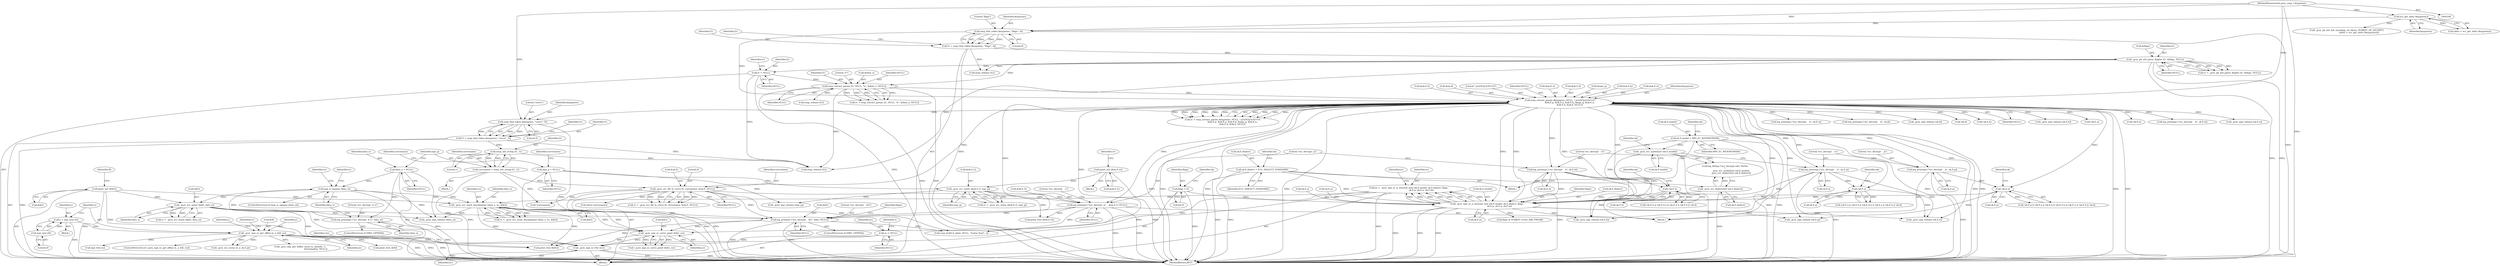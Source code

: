 digraph "0_gnupg_da780c8183cccc8f533c8ace8211ac2cb2bdee7b@API" {
"1000731" [label="(Call,_gcry_mpi_ec_free (ec))"];
"1000578" [label="(Call,_gcry_mpi_ec_get_affine (x, y, &R, ec))"];
"1000573" [label="(Call,y = mpi_new (0))"];
"1000575" [label="(Call,mpi_new (0))"];
"1000498" [label="(Call,ec = _gcry_mpi_ec_p_internal_new (sk.E.model, sk.E.dialect, flags,\n                                    sk.E.p, sk.E.a, sk.E.b))"];
"1000500" [label="(Call,_gcry_mpi_ec_p_internal_new (sk.E.model, sk.E.dialect, flags,\n                                    sk.E.p, sk.E.a, sk.E.b))"];
"1000333" [label="(Call,sk.E.model = MPI_EC_WEIERSTRASS)"];
"1000367" [label="(Call,_gcry_ecc_model2str (sk.E.model))"];
"1000373" [label="(Call,_gcry_ecc_dialect2str (sk.E.dialect))"];
"1000340" [label="(Call,sk.E.dialect = ECC_DIALECT_STANDARD)"];
"1000144" [label="(Call,flags = 0)"];
"1000446" [label="(Call,!sk.E.p)"];
"1000392" [label="(Call,log_printmpi (\"ecc_decrypt    p\", sk.E.p))"];
"1000230" [label="(Call,sexp_extract_param (keyparms, NULL, \"-p?a?b?g?n?h?+d\",\n                           &sk.E.p, &sk.E.a, &sk.E.b, &mpi_g, &sk.E.n,\n                           &sk.E.h, &sk.d, NULL))"];
"1000169" [label="(Call,sexp_find_token (keyparms, \"flags\", 0))"];
"1000165" [label="(Call,ecc_get_nbits (keyparms))"];
"1000111" [label="(MethodParameterIn,gcry_sexp_t keyparms)"];
"1000205" [label="(Call,sexp_extract_param (l1, NULL, \"e\", &data_e, NULL))"];
"1000188" [label="(Call,l1 = NULL)"];
"1000178" [label="(Call,_gcry_pk_util_parse_flaglist (l1, &flags, NULL))"];
"1000167" [label="(Call,l1 = sexp_find_token (keyparms, \"flags\", 0))"];
"1000399" [label="(Call,log_printmpi (\"ecc_decrypt    a\", sk.E.a))"];
"1000453" [label="(Call,!sk.E.a)"];
"1000460" [label="(Call,!sk.E.b)"];
"1000406" [label="(Call,log_printmpi (\"ecc_decrypt    b\", sk.E.b))"];
"1000564" [label="(Call,_gcry_mpi_ec_curve_point (&kG, ec))"];
"1000552" [label="(Call,log_printpnt (\"ecc_decrypt    kG\", &kG, NULL))"];
"1000543" [label="(Call,_gcry_ecc_os2ec (&kG, data_e))"];
"1000153" [label="(Call,point_init (&kG))"];
"1000221" [label="(Call,mpi_is_opaque (data_e))"];
"1000217" [label="(Call,log_printmpi (\"ecc_decrypt  d_e\", data_e))"];
"1000121" [label="(Call,data_e = NULL)"];
"1000535" [label="(Call,_gcry_ecc_mont_decodepoint (data_e, ec, &kG))"];
"1000318" [label="(Call,_gcry_ecc_fill_in_curve (0, curvename, &sk.E, NULL))"];
"1000308" [label="(Call,curvename = sexp_nth_string (l1, 1))"];
"1000310" [label="(Call,sexp_nth_string (l1, 1))"];
"1000299" [label="(Call,l1 = sexp_find_token (keyparms, \"curve\", 5))"];
"1000301" [label="(Call,sexp_find_token (keyparms, \"curve\", 5))"];
"1000413" [label="(Call,log_printpnt (\"ecc_decrypt  g\",   &sk.E.G, NULL))"];
"1000286" [label="(Call,_gcry_ecc_os2ec (&sk.E.G, mpi_g))"];
"1000277" [label="(Call,point_init (&sk.E.G))"];
"1000126" [label="(Call,mpi_g = NULL)"];
"1000134" [label="(Call,ec = NULL)"];
"1000668" [label="(Call,sexp_build (r_plain, NULL, \"(value %m)\", r))"];
"1000500" [label="(Call,_gcry_mpi_ec_p_internal_new (sk.E.model, sk.E.dialect, flags,\n                                    sk.E.p, sk.E.a, sk.E.b))"];
"1000334" [label="(Call,sk.E.model)"];
"1000246" [label="(Call,&sk.E.b)"];
"1000228" [label="(Call,rc = sexp_extract_param (keyparms, NULL, \"-p?a?b?g?n?h?+d\",\n                           &sk.E.p, &sk.E.a, &sk.E.b, &mpi_g, &sk.E.n,\n                           &sk.E.h, &sk.d, NULL))"];
"1000180" [label="(Call,&flags)"];
"1000607" [label="(Call,_gcry_mpi_get_buffer_extra (x, nbits/8, -1,\n                                             &rawmpilen, NULL))"];
"1000452" [label="(Call,!sk.E.a || !sk.E.b || !sk.E.G.x || !sk.E.n || !sk.E.h || !sk.d)"];
"1000314" [label="(Identifier,curvename)"];
"1000153" [label="(Call,point_init (&kG))"];
"1000330" [label="(Call,!curvename)"];
"1000123" [label="(Identifier,NULL)"];
"1000300" [label="(Identifier,l1)"];
"1000456" [label="(Identifier,sk)"];
"1000266" [label="(Call,&sk.d)"];
"1000447" [label="(Call,sk.E.p)"];
"1000422" [label="(Call,log_printmpi (\"ecc_decrypt    n\", sk.E.n))"];
"1000192" [label="(Identifier,rc)"];
"1000541" [label="(Call,rc = _gcry_ecc_os2ec (&kG, data_e))"];
"1000351" [label="(Identifier,sk)"];
"1000111" [label="(MethodParameterIn,gcry_sexp_t keyparms)"];
"1000169" [label="(Call,sexp_find_token (keyparms, \"flags\", 0))"];
"1000471" [label="(Identifier,sk)"];
"1000439" [label="(Call,log_printmpi (\"ecc_decrypt    d\", sk.d))"];
"1000112" [label="(Block,)"];
"1000546" [label="(Identifier,data_e)"];
"1000297" [label="(Call,sexp_release (l1))"];
"1000394" [label="(Call,sk.E.p)"];
"1000413" [label="(Call,log_printpnt (\"ecc_decrypt  g\",   &sk.E.G, NULL))"];
"1000340" [label="(Call,sk.E.dialect = ECC_DIALECT_STANDARD)"];
"1000145" [label="(Identifier,flags)"];
"1000276" [label="(Block,)"];
"1000364" [label="(Block,)"];
"1000189" [label="(Identifier,l1)"];
"1000567" [label="(Identifier,ec)"];
"1000560" [label="(Call,flags & PUBKEY_FLAG_DJB_TWEAK)"];
"1000318" [label="(Call,_gcry_ecc_fill_in_curve (0, curvename, &sk.E, NULL))"];
"1000586" [label="(Identifier,rc)"];
"1000393" [label="(Literal,\"ecc_decrypt    p\")"];
"1000544" [label="(Call,&kG)"];
"1000392" [label="(Call,log_printmpi (\"ecc_decrypt    p\", sk.E.p))"];
"1000217" [label="(Call,log_printmpi (\"ecc_decrypt  d_e\", data_e))"];
"1000576" [label="(Literal,0)"];
"1000543" [label="(Call,_gcry_ecc_os2ec (&kG, data_e))"];
"1000166" [label="(Identifier,keyparms)"];
"1000277" [label="(Call,point_init (&sk.E.G))"];
"1000700" [label="(Call,_gcry_mpi_release (mpi_g))"];
"1000121" [label="(Call,data_e = NULL)"];
"1000302" [label="(Identifier,keyparms)"];
"1000182" [label="(Identifier,NULL)"];
"1000579" [label="(Identifier,x)"];
"1000400" [label="(Literal,\"ecc_decrypt    a\")"];
"1000581" [label="(Call,&R)"];
"1000578" [label="(Call,_gcry_mpi_ec_get_affine (x, y, &R, ec))"];
"1000320" [label="(Identifier,curvename)"];
"1000141" [label="(Identifier,r)"];
"1000445" [label="(Call,!sk.E.p || !sk.E.a || !sk.E.b || !sk.E.G.x || !sk.E.n || !sk.E.h || !sk.d)"];
"1000688" [label="(Call,_gcry_mpi_release (sk.E.a))"];
"1000408" [label="(Call,sk.E.b)"];
"1000163" [label="(Call,nbits = ecc_get_nbits (keyparms))"];
"1000744" [label="(MethodReturn,RET)"];
"1000203" [label="(Call,rc = sexp_extract_param (l1, NULL, \"e\", &data_e, NULL))"];
"1000325" [label="(Identifier,NULL)"];
"1000312" [label="(Literal,1)"];
"1000346" [label="(Identifier,ECC_DIALECT_STANDARD)"];
"1000176" [label="(Call,rc = _gcry_pk_util_parse_flaglist (l1, &flags, NULL))"];
"1000284" [label="(Call,rc = _gcry_ecc_os2ec (&sk.E.G, mpi_g))"];
"1000729" [label="(Call,sexp_release (l1))"];
"1000538" [label="(Call,&kG)"];
"1000135" [label="(Identifier,ec)"];
"1000674" [label="(Call,point_free (&R))"];
"1000233" [label="(Literal,\"-p?a?b?g?n?h?+d\")"];
"1000219" [label="(Identifier,data_e)"];
"1000512" [label="(Call,sk.E.p)"];
"1000232" [label="(Identifier,NULL)"];
"1000209" [label="(Call,&data_e)"];
"1000240" [label="(Call,&sk.E.a)"];
"1000222" [label="(Identifier,data_e)"];
"1000415" [label="(Call,&sk.E.G)"];
"1000260" [label="(Call,&sk.E.h)"];
"1000229" [label="(Identifier,rc)"];
"1000252" [label="(Call,&mpi_g)"];
"1000134" [label="(Call,ec = NULL)"];
"1000376" [label="(Identifier,sk)"];
"1000220" [label="(ControlStructure,if (mpi_is_opaque (data_e)))"];
"1000721" [label="(Call,_gcry_mpi_release (sk.d))"];
"1000128" [label="(Identifier,NULL)"];
"1000575" [label="(Call,mpi_new (0))"];
"1000207" [label="(Identifier,NULL)"];
"1000489" [label="(Call,!sk.d)"];
"1000126" [label="(Call,mpi_g = NULL)"];
"1000341" [label="(Call,sk.E.dialect)"];
"1000303" [label="(Literal,\"curve\")"];
"1000463" [label="(Identifier,sk)"];
"1000158" [label="(Identifier,R)"];
"1000725" [label="(Call,_gcry_mpi_release (data_e))"];
"1000285" [label="(Identifier,rc)"];
"1000593" [label="(Call,_gcry_ecc_ec2os (x, y, sk.E.p))"];
"1000234" [label="(Call,&sk.E.p)"];
"1000171" [label="(Literal,\"flags\")"];
"1000727" [label="(Call,xfree (curvename))"];
"1000460" [label="(Call,!sk.E.b)"];
"1000188" [label="(Call,l1 = NULL)"];
"1000536" [label="(Identifier,data_e)"];
"1000501" [label="(Call,sk.E.model)"];
"1000735" [label="(Identifier,ctx)"];
"1000499" [label="(Identifier,ec)"];
"1000459" [label="(Call,!sk.E.b || !sk.E.G.x || !sk.E.n || !sk.E.h || !sk.d)"];
"1000682" [label="(Call,_gcry_mpi_release (sk.E.p))"];
"1000550" [label="(ControlStructure,if (DBG_CIPHER))"];
"1000365" [label="(Call,log_debug (\"ecc_decrypt info: %s/%s\n\",\n                 _gcry_ecc_model2str (sk.E.model),\n                 _gcry_ecc_dialect2str (sk.E.dialect)))"];
"1000483" [label="(Call,!sk.E.h)"];
"1000154" [label="(Call,&kG)"];
"1000694" [label="(Call,_gcry_mpi_release (sk.E.b))"];
"1000656" [label="(Call,mpi_free (y))"];
"1000373" [label="(Call,_gcry_ecc_dialect2str (sk.E.dialect))"];
"1000563" [label="(Call,!_gcry_mpi_ec_curve_point (&kG, ec))"];
"1000565" [label="(Call,&kG)"];
"1000554" [label="(Call,&kG)"];
"1000583" [label="(Identifier,ec)"];
"1000553" [label="(Literal,\"ecc_decrypt    kG\")"];
"1000537" [label="(Identifier,ec)"];
"1000170" [label="(Identifier,keyparms)"];
"1000374" [label="(Call,sk.E.dialect)"];
"1000270" [label="(Identifier,NULL)"];
"1000552" [label="(Call,log_printpnt (\"ecc_decrypt    kG\", &kG, NULL))"];
"1000308" [label="(Call,curvename = sexp_nth_string (l1, 1))"];
"1000421" [label="(Identifier,NULL)"];
"1000206" [label="(Identifier,l1)"];
"1000254" [label="(Call,&sk.E.n)"];
"1000311" [label="(Identifier,l1)"];
"1000577" [label="(ControlStructure,if (_gcry_mpi_ec_get_affine (x, y, &R, ec)))"];
"1000310" [label="(Call,sexp_nth_string (l1, 1))"];
"1000165" [label="(Call,ecc_get_nbits (keyparms))"];
"1000522" [label="(Call,sk.E.b)"];
"1000511" [label="(Identifier,flags)"];
"1000715" [label="(Call,_gcry_mpi_release (sk.E.h))"];
"1000530" [label="(Identifier,ec)"];
"1000498" [label="(Call,ec = _gcry_mpi_ec_p_internal_new (sk.E.model, sk.E.dialect, flags,\n                                    sk.E.p, sk.E.a, sk.E.b))"];
"1000580" [label="(Identifier,y)"];
"1000211" [label="(Identifier,NULL)"];
"1000731" [label="(Call,_gcry_mpi_ec_free (ec))"];
"1000149" [label="(Identifier,sk)"];
"1000339" [label="(Identifier,MPI_EC_WEIERSTRASS)"];
"1000407" [label="(Literal,\"ecc_decrypt    b\")"];
"1000367" [label="(Call,_gcry_ecc_model2str (sk.E.model))"];
"1000122" [label="(Identifier,data_e)"];
"1000287" [label="(Call,&sk.E.G)"];
"1000564" [label="(Call,_gcry_mpi_ec_curve_point (&kG, ec))"];
"1000414" [label="(Literal,\"ecc_decrypt  g\")"];
"1000333" [label="(Call,sk.E.model = MPI_EC_WEIERSTRASS)"];
"1000225" [label="(Identifier,rc)"];
"1000304" [label="(Literal,5)"];
"1000231" [label="(Identifier,keyparms)"];
"1000167" [label="(Call,l1 = sexp_find_token (keyparms, \"flags\", 0))"];
"1000127" [label="(Identifier,mpi_g)"];
"1000307" [label="(Block,)"];
"1000286" [label="(Call,_gcry_ecc_os2ec (&sk.E.G, mpi_g))"];
"1000146" [label="(Literal,0)"];
"1000506" [label="(Call,sk.E.dialect)"];
"1000454" [label="(Call,sk.E.a)"];
"1000476" [label="(Call,!sk.E.n)"];
"1000299" [label="(Call,l1 = sexp_find_token (keyparms, \"curve\", 5))"];
"1000190" [label="(Identifier,NULL)"];
"1000590" [label="(Identifier,y)"];
"1000399" [label="(Call,log_printmpi (\"ecc_decrypt    a\", sk.E.a))"];
"1000446" [label="(Call,!sk.E.p)"];
"1000556" [label="(Identifier,NULL)"];
"1000533" [label="(Call,rc = _gcry_ecc_mont_decodepoint (data_e, ec, &kG))"];
"1000144" [label="(Call,flags = 0)"];
"1000321" [label="(Call,&sk.E)"];
"1000348" [label="(Call,!sk.E.h)"];
"1000168" [label="(Identifier,l1)"];
"1000316" [label="(Call,rc = _gcry_ecc_fill_in_curve (0, curvename, &sk.E, NULL))"];
"1000186" [label="(Call,sexp_release (l1))"];
"1000136" [label="(Identifier,NULL)"];
"1000319" [label="(Literal,0)"];
"1000332" [label="(Block,)"];
"1000301" [label="(Call,sexp_find_token (keyparms, \"curve\", 5))"];
"1000172" [label="(Literal,0)"];
"1000174" [label="(Identifier,l1)"];
"1000517" [label="(Call,sk.E.a)"];
"1000406" [label="(Call,log_printmpi (\"ecc_decrypt    b\", sk.E.b))"];
"1000131" [label="(Identifier,curvename)"];
"1000230" [label="(Call,sexp_extract_param (keyparms, NULL, \"-p?a?b?g?n?h?+d\",\n                           &sk.E.p, &sk.E.a, &sk.E.b, &mpi_g, &sk.E.n,\n                           &sk.E.h, &sk.d, NULL))"];
"1000221" [label="(Call,mpi_is_opaque (data_e))"];
"1000401" [label="(Call,sk.E.a)"];
"1000573" [label="(Call,y = mpi_new (0))"];
"1000574" [label="(Identifier,y)"];
"1000429" [label="(Call,log_printmpi (\"ecc_decrypt    h\", sk.E.h))"];
"1000423" [label="(Literal,\"ecc_decrypt    n\")"];
"1000178" [label="(Call,_gcry_pk_util_parse_flaglist (l1, &flags, NULL))"];
"1000561" [label="(Identifier,flags)"];
"1000732" [label="(Identifier,ec)"];
"1000309" [label="(Identifier,curvename)"];
"1000306" [label="(Identifier,l1)"];
"1000461" [label="(Call,sk.E.b)"];
"1000677" [label="(Call,point_free (&kG))"];
"1000535" [label="(Call,_gcry_ecc_mont_decodepoint (data_e, ec, &kG))"];
"1000453" [label="(Call,!sk.E.a)"];
"1000278" [label="(Call,&sk.E.G)"];
"1000159" [label="(Call,_gcry_pk_util_init_encoding_ctx (&ctx, PUBKEY_OP_DECRYPT,\n                                   (nbits = ecc_get_nbits (keyparms))))"];
"1000343" [label="(Identifier,sk)"];
"1000208" [label="(Literal,\"e\")"];
"1000218" [label="(Literal,\"ecc_decrypt  d_e\")"];
"1000709" [label="(Call,_gcry_mpi_release (sk.E.n))"];
"1000568" [label="(Block,)"];
"1000179" [label="(Identifier,l1)"];
"1000205" [label="(Call,sexp_extract_param (l1, NULL, \"e\", &data_e, NULL))"];
"1000702" [label="(Call,point_free (&sk.E.G))"];
"1000368" [label="(Call,sk.E.model)"];
"1000293" [label="(Identifier,mpi_g)"];
"1000215" [label="(ControlStructure,if (DBG_CIPHER))"];
"1000731" -> "1000112"  [label="AST: "];
"1000731" -> "1000732"  [label="CFG: "];
"1000732" -> "1000731"  [label="AST: "];
"1000735" -> "1000731"  [label="CFG: "];
"1000731" -> "1000744"  [label="DDG: "];
"1000731" -> "1000744"  [label="DDG: "];
"1000578" -> "1000731"  [label="DDG: "];
"1000498" -> "1000731"  [label="DDG: "];
"1000564" -> "1000731"  [label="DDG: "];
"1000134" -> "1000731"  [label="DDG: "];
"1000535" -> "1000731"  [label="DDG: "];
"1000578" -> "1000577"  [label="AST: "];
"1000578" -> "1000583"  [label="CFG: "];
"1000579" -> "1000578"  [label="AST: "];
"1000580" -> "1000578"  [label="AST: "];
"1000581" -> "1000578"  [label="AST: "];
"1000583" -> "1000578"  [label="AST: "];
"1000586" -> "1000578"  [label="CFG: "];
"1000590" -> "1000578"  [label="CFG: "];
"1000578" -> "1000744"  [label="DDG: "];
"1000578" -> "1000744"  [label="DDG: "];
"1000578" -> "1000744"  [label="DDG: "];
"1000573" -> "1000578"  [label="DDG: "];
"1000578" -> "1000593"  [label="DDG: "];
"1000578" -> "1000593"  [label="DDG: "];
"1000578" -> "1000607"  [label="DDG: "];
"1000578" -> "1000656"  [label="DDG: "];
"1000578" -> "1000674"  [label="DDG: "];
"1000573" -> "1000568"  [label="AST: "];
"1000573" -> "1000575"  [label="CFG: "];
"1000574" -> "1000573"  [label="AST: "];
"1000575" -> "1000573"  [label="AST: "];
"1000579" -> "1000573"  [label="CFG: "];
"1000573" -> "1000744"  [label="DDG: "];
"1000575" -> "1000573"  [label="DDG: "];
"1000575" -> "1000576"  [label="CFG: "];
"1000576" -> "1000575"  [label="AST: "];
"1000498" -> "1000112"  [label="AST: "];
"1000498" -> "1000500"  [label="CFG: "];
"1000499" -> "1000498"  [label="AST: "];
"1000500" -> "1000498"  [label="AST: "];
"1000530" -> "1000498"  [label="CFG: "];
"1000498" -> "1000744"  [label="DDG: "];
"1000500" -> "1000498"  [label="DDG: "];
"1000500" -> "1000498"  [label="DDG: "];
"1000500" -> "1000498"  [label="DDG: "];
"1000500" -> "1000498"  [label="DDG: "];
"1000500" -> "1000498"  [label="DDG: "];
"1000500" -> "1000498"  [label="DDG: "];
"1000498" -> "1000535"  [label="DDG: "];
"1000498" -> "1000564"  [label="DDG: "];
"1000500" -> "1000522"  [label="CFG: "];
"1000501" -> "1000500"  [label="AST: "];
"1000506" -> "1000500"  [label="AST: "];
"1000511" -> "1000500"  [label="AST: "];
"1000512" -> "1000500"  [label="AST: "];
"1000517" -> "1000500"  [label="AST: "];
"1000522" -> "1000500"  [label="AST: "];
"1000500" -> "1000744"  [label="DDG: "];
"1000500" -> "1000744"  [label="DDG: "];
"1000500" -> "1000744"  [label="DDG: "];
"1000333" -> "1000500"  [label="DDG: "];
"1000367" -> "1000500"  [label="DDG: "];
"1000373" -> "1000500"  [label="DDG: "];
"1000340" -> "1000500"  [label="DDG: "];
"1000144" -> "1000500"  [label="DDG: "];
"1000446" -> "1000500"  [label="DDG: "];
"1000230" -> "1000500"  [label="DDG: "];
"1000230" -> "1000500"  [label="DDG: "];
"1000230" -> "1000500"  [label="DDG: "];
"1000399" -> "1000500"  [label="DDG: "];
"1000453" -> "1000500"  [label="DDG: "];
"1000460" -> "1000500"  [label="DDG: "];
"1000406" -> "1000500"  [label="DDG: "];
"1000500" -> "1000560"  [label="DDG: "];
"1000500" -> "1000682"  [label="DDG: "];
"1000500" -> "1000688"  [label="DDG: "];
"1000500" -> "1000694"  [label="DDG: "];
"1000333" -> "1000332"  [label="AST: "];
"1000333" -> "1000339"  [label="CFG: "];
"1000334" -> "1000333"  [label="AST: "];
"1000339" -> "1000333"  [label="AST: "];
"1000343" -> "1000333"  [label="CFG: "];
"1000333" -> "1000744"  [label="DDG: "];
"1000333" -> "1000744"  [label="DDG: "];
"1000333" -> "1000367"  [label="DDG: "];
"1000367" -> "1000365"  [label="AST: "];
"1000367" -> "1000368"  [label="CFG: "];
"1000368" -> "1000367"  [label="AST: "];
"1000376" -> "1000367"  [label="CFG: "];
"1000367" -> "1000744"  [label="DDG: "];
"1000367" -> "1000365"  [label="DDG: "];
"1000373" -> "1000365"  [label="AST: "];
"1000373" -> "1000374"  [label="CFG: "];
"1000374" -> "1000373"  [label="AST: "];
"1000365" -> "1000373"  [label="CFG: "];
"1000373" -> "1000744"  [label="DDG: "];
"1000373" -> "1000365"  [label="DDG: "];
"1000340" -> "1000373"  [label="DDG: "];
"1000340" -> "1000332"  [label="AST: "];
"1000340" -> "1000346"  [label="CFG: "];
"1000341" -> "1000340"  [label="AST: "];
"1000346" -> "1000340"  [label="AST: "];
"1000351" -> "1000340"  [label="CFG: "];
"1000340" -> "1000744"  [label="DDG: "];
"1000340" -> "1000744"  [label="DDG: "];
"1000144" -> "1000112"  [label="AST: "];
"1000144" -> "1000146"  [label="CFG: "];
"1000145" -> "1000144"  [label="AST: "];
"1000146" -> "1000144"  [label="AST: "];
"1000149" -> "1000144"  [label="CFG: "];
"1000144" -> "1000744"  [label="DDG: "];
"1000446" -> "1000445"  [label="AST: "];
"1000446" -> "1000447"  [label="CFG: "];
"1000447" -> "1000446"  [label="AST: "];
"1000456" -> "1000446"  [label="CFG: "];
"1000445" -> "1000446"  [label="CFG: "];
"1000446" -> "1000445"  [label="DDG: "];
"1000392" -> "1000446"  [label="DDG: "];
"1000230" -> "1000446"  [label="DDG: "];
"1000446" -> "1000682"  [label="DDG: "];
"1000392" -> "1000364"  [label="AST: "];
"1000392" -> "1000394"  [label="CFG: "];
"1000393" -> "1000392"  [label="AST: "];
"1000394" -> "1000392"  [label="AST: "];
"1000400" -> "1000392"  [label="CFG: "];
"1000392" -> "1000744"  [label="DDG: "];
"1000230" -> "1000392"  [label="DDG: "];
"1000230" -> "1000228"  [label="AST: "];
"1000230" -> "1000270"  [label="CFG: "];
"1000231" -> "1000230"  [label="AST: "];
"1000232" -> "1000230"  [label="AST: "];
"1000233" -> "1000230"  [label="AST: "];
"1000234" -> "1000230"  [label="AST: "];
"1000240" -> "1000230"  [label="AST: "];
"1000246" -> "1000230"  [label="AST: "];
"1000252" -> "1000230"  [label="AST: "];
"1000254" -> "1000230"  [label="AST: "];
"1000260" -> "1000230"  [label="AST: "];
"1000266" -> "1000230"  [label="AST: "];
"1000270" -> "1000230"  [label="AST: "];
"1000228" -> "1000230"  [label="CFG: "];
"1000230" -> "1000744"  [label="DDG: "];
"1000230" -> "1000744"  [label="DDG: "];
"1000230" -> "1000744"  [label="DDG: "];
"1000230" -> "1000744"  [label="DDG: "];
"1000230" -> "1000744"  [label="DDG: "];
"1000230" -> "1000744"  [label="DDG: "];
"1000230" -> "1000744"  [label="DDG: "];
"1000230" -> "1000744"  [label="DDG: "];
"1000230" -> "1000744"  [label="DDG: "];
"1000230" -> "1000228"  [label="DDG: "];
"1000230" -> "1000228"  [label="DDG: "];
"1000230" -> "1000228"  [label="DDG: "];
"1000230" -> "1000228"  [label="DDG: "];
"1000230" -> "1000228"  [label="DDG: "];
"1000230" -> "1000228"  [label="DDG: "];
"1000230" -> "1000228"  [label="DDG: "];
"1000230" -> "1000228"  [label="DDG: "];
"1000230" -> "1000228"  [label="DDG: "];
"1000230" -> "1000228"  [label="DDG: "];
"1000169" -> "1000230"  [label="DDG: "];
"1000111" -> "1000230"  [label="DDG: "];
"1000205" -> "1000230"  [label="DDG: "];
"1000230" -> "1000301"  [label="DDG: "];
"1000230" -> "1000318"  [label="DDG: "];
"1000230" -> "1000348"  [label="DDG: "];
"1000230" -> "1000399"  [label="DDG: "];
"1000230" -> "1000406"  [label="DDG: "];
"1000230" -> "1000413"  [label="DDG: "];
"1000230" -> "1000422"  [label="DDG: "];
"1000230" -> "1000429"  [label="DDG: "];
"1000230" -> "1000439"  [label="DDG: "];
"1000230" -> "1000453"  [label="DDG: "];
"1000230" -> "1000460"  [label="DDG: "];
"1000230" -> "1000476"  [label="DDG: "];
"1000230" -> "1000483"  [label="DDG: "];
"1000230" -> "1000489"  [label="DDG: "];
"1000230" -> "1000552"  [label="DDG: "];
"1000230" -> "1000668"  [label="DDG: "];
"1000230" -> "1000682"  [label="DDG: "];
"1000230" -> "1000688"  [label="DDG: "];
"1000230" -> "1000694"  [label="DDG: "];
"1000230" -> "1000709"  [label="DDG: "];
"1000230" -> "1000715"  [label="DDG: "];
"1000230" -> "1000721"  [label="DDG: "];
"1000169" -> "1000167"  [label="AST: "];
"1000169" -> "1000172"  [label="CFG: "];
"1000170" -> "1000169"  [label="AST: "];
"1000171" -> "1000169"  [label="AST: "];
"1000172" -> "1000169"  [label="AST: "];
"1000167" -> "1000169"  [label="CFG: "];
"1000169" -> "1000744"  [label="DDG: "];
"1000169" -> "1000167"  [label="DDG: "];
"1000169" -> "1000167"  [label="DDG: "];
"1000169" -> "1000167"  [label="DDG: "];
"1000165" -> "1000169"  [label="DDG: "];
"1000111" -> "1000169"  [label="DDG: "];
"1000165" -> "1000163"  [label="AST: "];
"1000165" -> "1000166"  [label="CFG: "];
"1000166" -> "1000165"  [label="AST: "];
"1000163" -> "1000165"  [label="CFG: "];
"1000165" -> "1000159"  [label="DDG: "];
"1000165" -> "1000163"  [label="DDG: "];
"1000111" -> "1000165"  [label="DDG: "];
"1000111" -> "1000108"  [label="AST: "];
"1000111" -> "1000744"  [label="DDG: "];
"1000111" -> "1000301"  [label="DDG: "];
"1000205" -> "1000203"  [label="AST: "];
"1000205" -> "1000211"  [label="CFG: "];
"1000206" -> "1000205"  [label="AST: "];
"1000207" -> "1000205"  [label="AST: "];
"1000208" -> "1000205"  [label="AST: "];
"1000209" -> "1000205"  [label="AST: "];
"1000211" -> "1000205"  [label="AST: "];
"1000203" -> "1000205"  [label="CFG: "];
"1000205" -> "1000744"  [label="DDG: "];
"1000205" -> "1000744"  [label="DDG: "];
"1000205" -> "1000203"  [label="DDG: "];
"1000205" -> "1000203"  [label="DDG: "];
"1000205" -> "1000203"  [label="DDG: "];
"1000205" -> "1000203"  [label="DDG: "];
"1000188" -> "1000205"  [label="DDG: "];
"1000178" -> "1000205"  [label="DDG: "];
"1000205" -> "1000297"  [label="DDG: "];
"1000205" -> "1000729"  [label="DDG: "];
"1000188" -> "1000112"  [label="AST: "];
"1000188" -> "1000190"  [label="CFG: "];
"1000189" -> "1000188"  [label="AST: "];
"1000190" -> "1000188"  [label="AST: "];
"1000192" -> "1000188"  [label="CFG: "];
"1000188" -> "1000744"  [label="DDG: "];
"1000178" -> "1000188"  [label="DDG: "];
"1000188" -> "1000729"  [label="DDG: "];
"1000178" -> "1000176"  [label="AST: "];
"1000178" -> "1000182"  [label="CFG: "];
"1000179" -> "1000178"  [label="AST: "];
"1000180" -> "1000178"  [label="AST: "];
"1000182" -> "1000178"  [label="AST: "];
"1000176" -> "1000178"  [label="CFG: "];
"1000178" -> "1000744"  [label="DDG: "];
"1000178" -> "1000744"  [label="DDG: "];
"1000178" -> "1000176"  [label="DDG: "];
"1000178" -> "1000176"  [label="DDG: "];
"1000178" -> "1000176"  [label="DDG: "];
"1000167" -> "1000178"  [label="DDG: "];
"1000178" -> "1000186"  [label="DDG: "];
"1000178" -> "1000729"  [label="DDG: "];
"1000167" -> "1000112"  [label="AST: "];
"1000168" -> "1000167"  [label="AST: "];
"1000174" -> "1000167"  [label="CFG: "];
"1000167" -> "1000744"  [label="DDG: "];
"1000167" -> "1000186"  [label="DDG: "];
"1000399" -> "1000364"  [label="AST: "];
"1000399" -> "1000401"  [label="CFG: "];
"1000400" -> "1000399"  [label="AST: "];
"1000401" -> "1000399"  [label="AST: "];
"1000407" -> "1000399"  [label="CFG: "];
"1000399" -> "1000744"  [label="DDG: "];
"1000399" -> "1000453"  [label="DDG: "];
"1000399" -> "1000688"  [label="DDG: "];
"1000453" -> "1000452"  [label="AST: "];
"1000453" -> "1000454"  [label="CFG: "];
"1000454" -> "1000453"  [label="AST: "];
"1000463" -> "1000453"  [label="CFG: "];
"1000452" -> "1000453"  [label="CFG: "];
"1000453" -> "1000452"  [label="DDG: "];
"1000453" -> "1000688"  [label="DDG: "];
"1000460" -> "1000459"  [label="AST: "];
"1000460" -> "1000461"  [label="CFG: "];
"1000461" -> "1000460"  [label="AST: "];
"1000471" -> "1000460"  [label="CFG: "];
"1000459" -> "1000460"  [label="CFG: "];
"1000460" -> "1000459"  [label="DDG: "];
"1000406" -> "1000460"  [label="DDG: "];
"1000460" -> "1000694"  [label="DDG: "];
"1000406" -> "1000364"  [label="AST: "];
"1000406" -> "1000408"  [label="CFG: "];
"1000407" -> "1000406"  [label="AST: "];
"1000408" -> "1000406"  [label="AST: "];
"1000414" -> "1000406"  [label="CFG: "];
"1000406" -> "1000744"  [label="DDG: "];
"1000406" -> "1000694"  [label="DDG: "];
"1000564" -> "1000563"  [label="AST: "];
"1000564" -> "1000567"  [label="CFG: "];
"1000565" -> "1000564"  [label="AST: "];
"1000567" -> "1000564"  [label="AST: "];
"1000563" -> "1000564"  [label="CFG: "];
"1000564" -> "1000563"  [label="DDG: "];
"1000564" -> "1000563"  [label="DDG: "];
"1000552" -> "1000564"  [label="DDG: "];
"1000543" -> "1000564"  [label="DDG: "];
"1000535" -> "1000564"  [label="DDG: "];
"1000535" -> "1000564"  [label="DDG: "];
"1000564" -> "1000677"  [label="DDG: "];
"1000552" -> "1000550"  [label="AST: "];
"1000552" -> "1000556"  [label="CFG: "];
"1000553" -> "1000552"  [label="AST: "];
"1000554" -> "1000552"  [label="AST: "];
"1000556" -> "1000552"  [label="AST: "];
"1000561" -> "1000552"  [label="CFG: "];
"1000552" -> "1000744"  [label="DDG: "];
"1000552" -> "1000744"  [label="DDG: "];
"1000543" -> "1000552"  [label="DDG: "];
"1000535" -> "1000552"  [label="DDG: "];
"1000318" -> "1000552"  [label="DDG: "];
"1000413" -> "1000552"  [label="DDG: "];
"1000552" -> "1000668"  [label="DDG: "];
"1000552" -> "1000677"  [label="DDG: "];
"1000543" -> "1000541"  [label="AST: "];
"1000543" -> "1000546"  [label="CFG: "];
"1000544" -> "1000543"  [label="AST: "];
"1000546" -> "1000543"  [label="AST: "];
"1000541" -> "1000543"  [label="CFG: "];
"1000543" -> "1000541"  [label="DDG: "];
"1000543" -> "1000541"  [label="DDG: "];
"1000153" -> "1000543"  [label="DDG: "];
"1000221" -> "1000543"  [label="DDG: "];
"1000543" -> "1000677"  [label="DDG: "];
"1000543" -> "1000725"  [label="DDG: "];
"1000153" -> "1000112"  [label="AST: "];
"1000153" -> "1000154"  [label="CFG: "];
"1000154" -> "1000153"  [label="AST: "];
"1000158" -> "1000153"  [label="CFG: "];
"1000153" -> "1000744"  [label="DDG: "];
"1000153" -> "1000535"  [label="DDG: "];
"1000153" -> "1000677"  [label="DDG: "];
"1000221" -> "1000220"  [label="AST: "];
"1000221" -> "1000222"  [label="CFG: "];
"1000222" -> "1000221"  [label="AST: "];
"1000225" -> "1000221"  [label="CFG: "];
"1000229" -> "1000221"  [label="CFG: "];
"1000221" -> "1000744"  [label="DDG: "];
"1000217" -> "1000221"  [label="DDG: "];
"1000121" -> "1000221"  [label="DDG: "];
"1000221" -> "1000535"  [label="DDG: "];
"1000221" -> "1000725"  [label="DDG: "];
"1000217" -> "1000215"  [label="AST: "];
"1000217" -> "1000219"  [label="CFG: "];
"1000218" -> "1000217"  [label="AST: "];
"1000219" -> "1000217"  [label="AST: "];
"1000222" -> "1000217"  [label="CFG: "];
"1000217" -> "1000744"  [label="DDG: "];
"1000121" -> "1000217"  [label="DDG: "];
"1000121" -> "1000112"  [label="AST: "];
"1000121" -> "1000123"  [label="CFG: "];
"1000122" -> "1000121"  [label="AST: "];
"1000123" -> "1000121"  [label="AST: "];
"1000127" -> "1000121"  [label="CFG: "];
"1000121" -> "1000725"  [label="DDG: "];
"1000535" -> "1000533"  [label="AST: "];
"1000535" -> "1000538"  [label="CFG: "];
"1000536" -> "1000535"  [label="AST: "];
"1000537" -> "1000535"  [label="AST: "];
"1000538" -> "1000535"  [label="AST: "];
"1000533" -> "1000535"  [label="CFG: "];
"1000535" -> "1000533"  [label="DDG: "];
"1000535" -> "1000533"  [label="DDG: "];
"1000535" -> "1000533"  [label="DDG: "];
"1000535" -> "1000677"  [label="DDG: "];
"1000535" -> "1000725"  [label="DDG: "];
"1000318" -> "1000316"  [label="AST: "];
"1000318" -> "1000325"  [label="CFG: "];
"1000319" -> "1000318"  [label="AST: "];
"1000320" -> "1000318"  [label="AST: "];
"1000321" -> "1000318"  [label="AST: "];
"1000325" -> "1000318"  [label="AST: "];
"1000316" -> "1000318"  [label="CFG: "];
"1000318" -> "1000744"  [label="DDG: "];
"1000318" -> "1000744"  [label="DDG: "];
"1000318" -> "1000316"  [label="DDG: "];
"1000318" -> "1000316"  [label="DDG: "];
"1000318" -> "1000316"  [label="DDG: "];
"1000318" -> "1000316"  [label="DDG: "];
"1000308" -> "1000318"  [label="DDG: "];
"1000318" -> "1000330"  [label="DDG: "];
"1000318" -> "1000413"  [label="DDG: "];
"1000318" -> "1000668"  [label="DDG: "];
"1000318" -> "1000727"  [label="DDG: "];
"1000308" -> "1000307"  [label="AST: "];
"1000308" -> "1000310"  [label="CFG: "];
"1000309" -> "1000308"  [label="AST: "];
"1000310" -> "1000308"  [label="AST: "];
"1000314" -> "1000308"  [label="CFG: "];
"1000308" -> "1000744"  [label="DDG: "];
"1000310" -> "1000308"  [label="DDG: "];
"1000310" -> "1000308"  [label="DDG: "];
"1000308" -> "1000330"  [label="DDG: "];
"1000310" -> "1000312"  [label="CFG: "];
"1000311" -> "1000310"  [label="AST: "];
"1000312" -> "1000310"  [label="AST: "];
"1000299" -> "1000310"  [label="DDG: "];
"1000310" -> "1000729"  [label="DDG: "];
"1000299" -> "1000112"  [label="AST: "];
"1000299" -> "1000301"  [label="CFG: "];
"1000300" -> "1000299"  [label="AST: "];
"1000301" -> "1000299"  [label="AST: "];
"1000306" -> "1000299"  [label="CFG: "];
"1000299" -> "1000744"  [label="DDG: "];
"1000301" -> "1000299"  [label="DDG: "];
"1000301" -> "1000299"  [label="DDG: "];
"1000301" -> "1000299"  [label="DDG: "];
"1000299" -> "1000729"  [label="DDG: "];
"1000301" -> "1000304"  [label="CFG: "];
"1000302" -> "1000301"  [label="AST: "];
"1000303" -> "1000301"  [label="AST: "];
"1000304" -> "1000301"  [label="AST: "];
"1000301" -> "1000744"  [label="DDG: "];
"1000413" -> "1000364"  [label="AST: "];
"1000413" -> "1000421"  [label="CFG: "];
"1000414" -> "1000413"  [label="AST: "];
"1000415" -> "1000413"  [label="AST: "];
"1000421" -> "1000413"  [label="AST: "];
"1000423" -> "1000413"  [label="CFG: "];
"1000413" -> "1000744"  [label="DDG: "];
"1000413" -> "1000744"  [label="DDG: "];
"1000286" -> "1000413"  [label="DDG: "];
"1000413" -> "1000668"  [label="DDG: "];
"1000413" -> "1000702"  [label="DDG: "];
"1000286" -> "1000284"  [label="AST: "];
"1000286" -> "1000293"  [label="CFG: "];
"1000287" -> "1000286"  [label="AST: "];
"1000293" -> "1000286"  [label="AST: "];
"1000284" -> "1000286"  [label="CFG: "];
"1000286" -> "1000284"  [label="DDG: "];
"1000286" -> "1000284"  [label="DDG: "];
"1000277" -> "1000286"  [label="DDG: "];
"1000126" -> "1000286"  [label="DDG: "];
"1000286" -> "1000700"  [label="DDG: "];
"1000286" -> "1000702"  [label="DDG: "];
"1000277" -> "1000276"  [label="AST: "];
"1000277" -> "1000278"  [label="CFG: "];
"1000278" -> "1000277"  [label="AST: "];
"1000285" -> "1000277"  [label="CFG: "];
"1000277" -> "1000744"  [label="DDG: "];
"1000126" -> "1000112"  [label="AST: "];
"1000126" -> "1000128"  [label="CFG: "];
"1000127" -> "1000126"  [label="AST: "];
"1000128" -> "1000126"  [label="AST: "];
"1000131" -> "1000126"  [label="CFG: "];
"1000126" -> "1000700"  [label="DDG: "];
"1000134" -> "1000112"  [label="AST: "];
"1000134" -> "1000136"  [label="CFG: "];
"1000135" -> "1000134"  [label="AST: "];
"1000136" -> "1000134"  [label="AST: "];
"1000141" -> "1000134"  [label="CFG: "];
}
